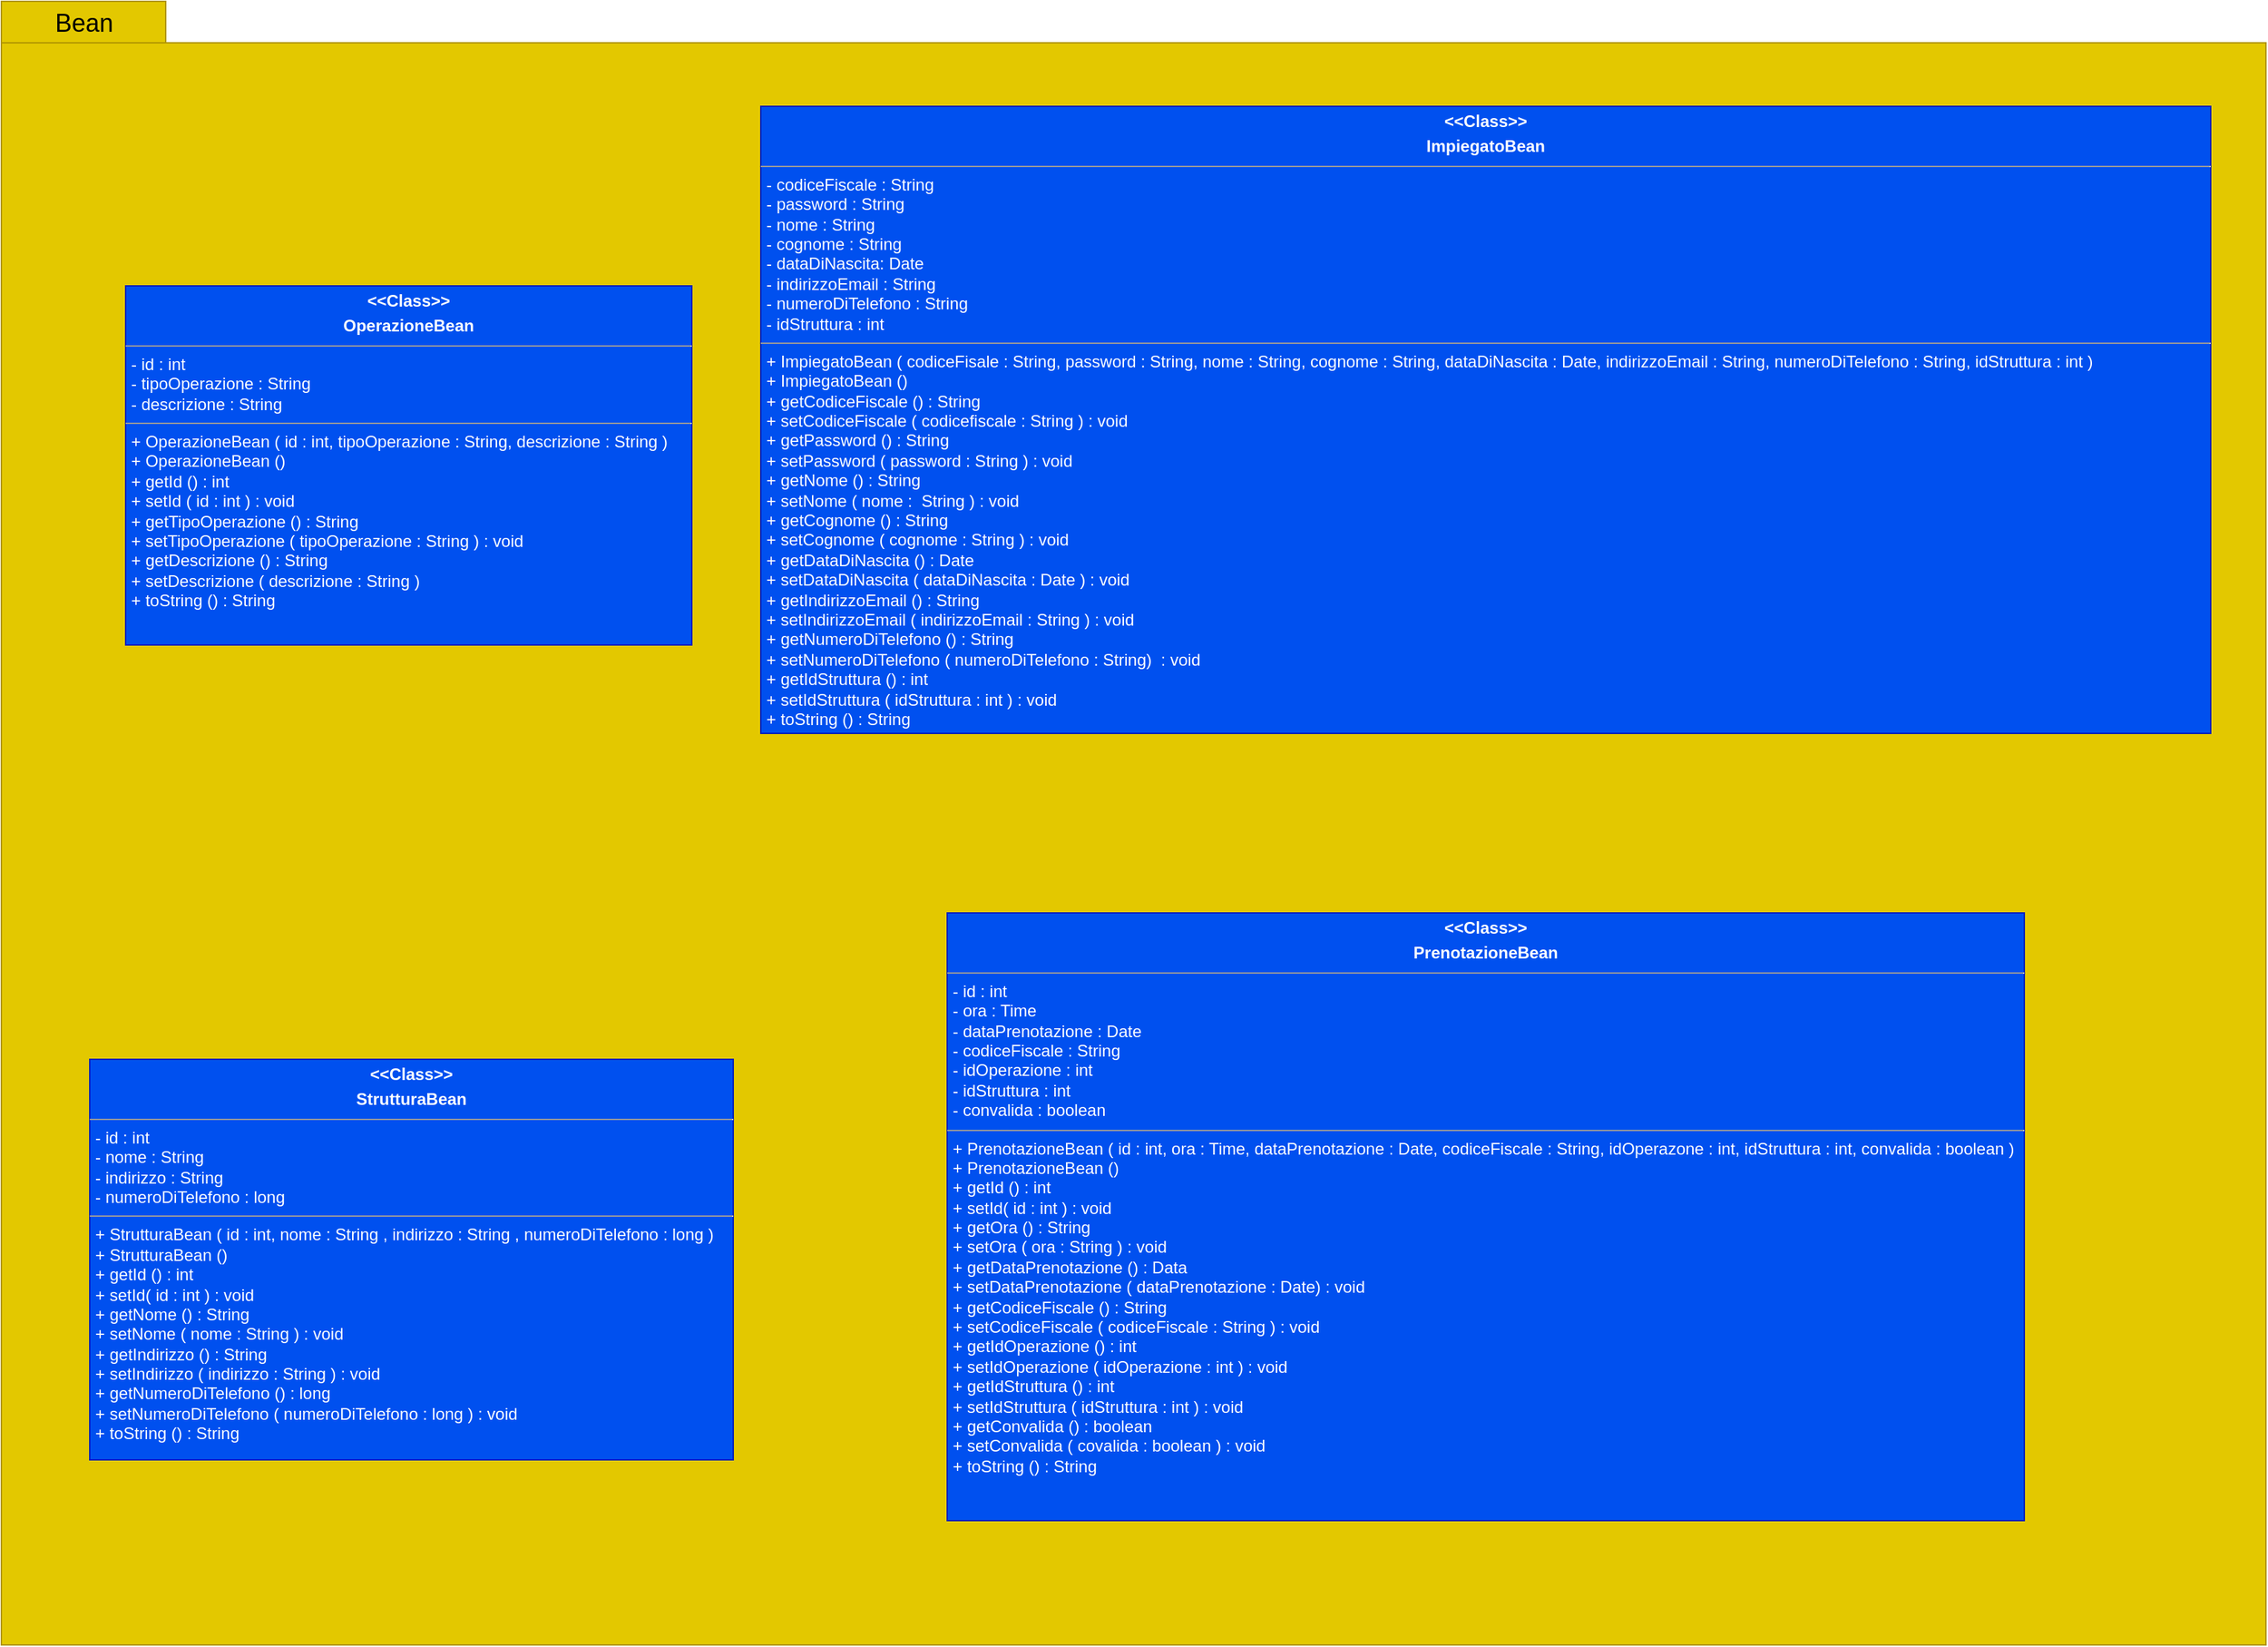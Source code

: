 <mxfile version="13.9.5" type="device"><diagram id="woXeaTdxzckYRdzxLmsY" name="Pagina-1"><mxGraphModel dx="2449" dy="1834" grid="1" gridSize="10" guides="1" tooltips="1" connect="1" arrows="1" fold="1" page="1" pageScale="1" pageWidth="827" pageHeight="1169" math="0" shadow="0"><root><mxCell id="0"/><mxCell id="1" parent="0"/><mxCell id="rhEb-gzg3I-lhxh_iY_p-1" value="" style="shape=folder;fontStyle=1;spacingTop=10;tabWidth=110;tabHeight=30;tabPosition=left;html=1;fillColor=#e3c800;strokeColor=#B09500;fontColor=#ffffff;" parent="1" vertex="1"><mxGeometry x="90" y="300" width="1640" height="1190" as="geometry"/></mxCell><mxCell id="rhEb-gzg3I-lhxh_iY_p-2" value="&lt;font style=&quot;font-size: 18px&quot;&gt;Bean&lt;/font&gt;" style="text;html=1;strokeColor=none;fillColor=none;align=center;verticalAlign=middle;whiteSpace=wrap;rounded=0;" parent="1" vertex="1"><mxGeometry x="130" y="306" width="40" height="20" as="geometry"/></mxCell><mxCell id="rhEb-gzg3I-lhxh_iY_p-8" value="&lt;p style=&quot;margin: 0px ; margin-top: 4px ; text-align: center&quot;&gt;&lt;b&gt;&amp;lt;&amp;lt;Class&amp;gt;&amp;gt;&lt;/b&gt;&lt;b&gt;&lt;br&gt;&lt;/b&gt;&lt;/p&gt;&lt;p style=&quot;margin: 0px ; margin-top: 4px ; text-align: center&quot;&gt;&lt;b&gt;ImpiegatoBean&lt;/b&gt;&lt;/p&gt;&lt;hr size=&quot;1&quot;&gt;&lt;p style=&quot;margin: 0px ; margin-left: 4px&quot;&gt;- codiceFiscale : String&lt;/p&gt;&lt;p style=&quot;margin: 0px ; margin-left: 4px&quot;&gt;- password : String&lt;/p&gt;&lt;p style=&quot;margin: 0px ; margin-left: 4px&quot;&gt;- nome : String&lt;/p&gt;&lt;p style=&quot;margin: 0px ; margin-left: 4px&quot;&gt;- cognome : String&lt;/p&gt;&lt;p style=&quot;margin: 0px ; margin-left: 4px&quot;&gt;- dataDiNascita: Date&lt;/p&gt;&lt;p style=&quot;margin: 0px ; margin-left: 4px&quot;&gt;- indirizzoEmail : String&lt;/p&gt;&lt;p style=&quot;margin: 0px ; margin-left: 4px&quot;&gt;- numeroDiTelefono : String&lt;/p&gt;&lt;p style=&quot;margin: 0px ; margin-left: 4px&quot;&gt;- idStruttura : int&lt;/p&gt;&lt;hr size=&quot;1&quot;&gt;&lt;p style=&quot;margin: 0px ; margin-left: 4px&quot;&gt;+ ImpiegatoBean ( codiceFisale : String, password : String, nome : String, cognome : String, dataDiNascita : Date, indirizzoEmail : String, numeroDiTelefono : String, idStruttura : int )&lt;/p&gt;&lt;p style=&quot;margin: 0px ; margin-left: 4px&quot;&gt;+ ImpiegatoBean ()&lt;/p&gt;&lt;p style=&quot;margin: 0px ; margin-left: 4px&quot;&gt;+ getCodiceFiscale () : String&lt;/p&gt;&lt;p style=&quot;margin: 0px ; margin-left: 4px&quot;&gt;+ setCodiceFiscale ( codicefiscale : String ) : void&lt;/p&gt;&lt;p style=&quot;margin: 0px ; margin-left: 4px&quot;&gt;+ getPassword () : String&lt;/p&gt;&lt;p style=&quot;margin: 0px ; margin-left: 4px&quot;&gt;+ setPassword ( password : String ) : void&lt;/p&gt;&lt;p style=&quot;margin: 0px ; margin-left: 4px&quot;&gt;+ getNome () : String&lt;/p&gt;&lt;p style=&quot;margin: 0px ; margin-left: 4px&quot;&gt;+ setNome ( nome :&amp;nbsp; String ) : void&lt;/p&gt;&lt;p style=&quot;margin: 0px ; margin-left: 4px&quot;&gt;+ getCognome () : String&lt;/p&gt;&lt;p style=&quot;margin: 0px ; margin-left: 4px&quot;&gt;+ setCognome ( cognome : String ) : void&lt;/p&gt;&lt;p style=&quot;margin: 0px ; margin-left: 4px&quot;&gt;+ getDataDiNascita () : Date&lt;/p&gt;&lt;p style=&quot;margin: 0px ; margin-left: 4px&quot;&gt;+ setDataDiNascita ( dataDiNascita : Date ) : void&lt;/p&gt;&lt;p style=&quot;margin: 0px ; margin-left: 4px&quot;&gt;+ getIndirizzoEmail () : String&lt;/p&gt;&lt;p style=&quot;margin: 0px ; margin-left: 4px&quot;&gt;+ setIndirizzoEmail ( indirizzoEmail : String ) : void&lt;/p&gt;&lt;p style=&quot;margin: 0px ; margin-left: 4px&quot;&gt;+ getNumeroDiTelefono () : String&lt;/p&gt;&lt;p style=&quot;margin: 0px ; margin-left: 4px&quot;&gt;+ setNumeroDiTelefono ( numeroDiTelefono : String)&amp;nbsp; : void&lt;/p&gt;&lt;p style=&quot;margin: 0px ; margin-left: 4px&quot;&gt;+ getIdStruttura () : int&lt;/p&gt;&lt;p style=&quot;margin: 0px ; margin-left: 4px&quot;&gt;+ setIdStruttura ( idStruttura : int ) : void&lt;/p&gt;&lt;p style=&quot;margin: 0px ; margin-left: 4px&quot;&gt;+ toString () : String&lt;/p&gt;&lt;p style=&quot;margin: 0px ; margin-left: 4px&quot;&gt;&lt;br&gt;&lt;/p&gt;&lt;p style=&quot;margin: 0px ; margin-left: 4px&quot;&gt;&lt;br&gt;&lt;/p&gt;" style="verticalAlign=top;align=left;overflow=fill;fontSize=12;fontFamily=Helvetica;html=1;fillColor=#0050ef;strokeColor=#001DBC;fontColor=#ffffff;" parent="1" vertex="1"><mxGeometry x="640" y="376" width="1050" height="454" as="geometry"/></mxCell><mxCell id="rhEb-gzg3I-lhxh_iY_p-10" value="&lt;p style=&quot;margin: 0px ; margin-top: 4px ; text-align: center&quot;&gt;&lt;b&gt;&amp;lt;&amp;lt;Class&amp;gt;&amp;gt;&lt;/b&gt;&lt;b&gt;&lt;br&gt;&lt;/b&gt;&lt;/p&gt;&lt;p style=&quot;margin: 0px ; margin-top: 4px ; text-align: center&quot;&gt;&lt;b&gt;StrutturaBean&lt;/b&gt;&lt;/p&gt;&lt;hr size=&quot;1&quot;&gt;&lt;p style=&quot;margin: 0px ; margin-left: 4px&quot;&gt;- id : int&lt;br&gt;&lt;/p&gt;&lt;p style=&quot;margin: 0px ; margin-left: 4px&quot;&gt;- nome : String&lt;/p&gt;&lt;p style=&quot;margin: 0px ; margin-left: 4px&quot;&gt;- indirizzo : String&lt;/p&gt;&lt;p style=&quot;margin: 0px ; margin-left: 4px&quot;&gt;- numeroDiTelefono : long&lt;/p&gt;&lt;hr size=&quot;1&quot;&gt;&lt;p style=&quot;margin: 0px ; margin-left: 4px&quot;&gt;+ StrutturaBean ( id : int, nome : String , indirizzo : String , numeroDiTelefono : long )&lt;/p&gt;&lt;p style=&quot;margin: 0px ; margin-left: 4px&quot;&gt;+ StrutturaBean ()&lt;/p&gt;&lt;p style=&quot;margin: 0px ; margin-left: 4px&quot;&gt;+ getId () : int&lt;/p&gt;&lt;p style=&quot;margin: 0px ; margin-left: 4px&quot;&gt;+ setId( id : int ) : void&lt;/p&gt;&lt;p style=&quot;margin: 0px ; margin-left: 4px&quot;&gt;+ getNome () : String&lt;/p&gt;&lt;p style=&quot;margin: 0px ; margin-left: 4px&quot;&gt;+ setNome ( nome : String ) : void&lt;/p&gt;&lt;p style=&quot;margin: 0px ; margin-left: 4px&quot;&gt;+ getIndirizzo () : String&lt;/p&gt;&lt;p style=&quot;margin: 0px ; margin-left: 4px&quot;&gt;+ setIndirizzo ( indirizzo : String ) : void&lt;/p&gt;&lt;p style=&quot;margin: 0px ; margin-left: 4px&quot;&gt;+ getNumeroDiTelefono () : long&lt;/p&gt;&lt;p style=&quot;margin: 0px ; margin-left: 4px&quot;&gt;+ setNumeroDiTelefono ( numeroDiTelefono : long ) : void&lt;/p&gt;&lt;p style=&quot;margin: 0px ; margin-left: 4px&quot;&gt;+ toString () : String&lt;/p&gt;&lt;p style=&quot;margin: 0px ; margin-left: 4px&quot;&gt;&lt;br&gt;&lt;/p&gt;" style="verticalAlign=top;align=left;overflow=fill;fontSize=12;fontFamily=Helvetica;html=1;fillColor=#0050ef;strokeColor=#001DBC;fontColor=#ffffff;" parent="1" vertex="1"><mxGeometry x="154" y="1066" width="466" height="290" as="geometry"/></mxCell><mxCell id="rhEb-gzg3I-lhxh_iY_p-11" value="&lt;p style=&quot;margin: 0px ; margin-top: 4px ; text-align: center&quot;&gt;&lt;b&gt;&amp;lt;&amp;lt;Class&amp;gt;&amp;gt;&lt;/b&gt;&lt;b&gt;&lt;br&gt;&lt;/b&gt;&lt;/p&gt;&lt;p style=&quot;margin: 0px ; margin-top: 4px ; text-align: center&quot;&gt;&lt;b&gt;OperazioneBean&lt;/b&gt;&lt;/p&gt;&lt;hr size=&quot;1&quot;&gt;&lt;p style=&quot;margin: 0px ; margin-left: 4px&quot;&gt;- id : int&lt;br&gt;&lt;/p&gt;&lt;p style=&quot;margin: 0px ; margin-left: 4px&quot;&gt;- tipoOperazione : String&lt;/p&gt;&lt;p style=&quot;margin: 0px ; margin-left: 4px&quot;&gt;- descrizione : String&lt;/p&gt;&lt;hr size=&quot;1&quot;&gt;&lt;p style=&quot;margin: 0px ; margin-left: 4px&quot;&gt;+ OperazioneBean ( id : int, tipoOperazione : String, descrizione : String )&lt;/p&gt;&lt;p style=&quot;margin: 0px ; margin-left: 4px&quot;&gt;+ OperazioneBean ()&lt;/p&gt;&lt;p style=&quot;margin: 0px ; margin-left: 4px&quot;&gt;+ getId () : int&lt;/p&gt;&lt;p style=&quot;margin: 0px ; margin-left: 4px&quot;&gt;+ setId ( id : int ) : void&lt;/p&gt;&lt;p style=&quot;margin: 0px ; margin-left: 4px&quot;&gt;+ getTipoOperazione () : String&lt;/p&gt;&lt;p style=&quot;margin: 0px ; margin-left: 4px&quot;&gt;+ setTipoOperazione ( tipoOperazione : String ) : void&lt;/p&gt;&lt;p style=&quot;margin: 0px ; margin-left: 4px&quot;&gt;+ getDescrizione () : String&lt;/p&gt;&lt;p style=&quot;margin: 0px ; margin-left: 4px&quot;&gt;+ setDescrizione ( descrizione : String )&lt;/p&gt;&lt;p style=&quot;margin: 0px ; margin-left: 4px&quot;&gt;+ toString () : String&lt;/p&gt;&lt;p style=&quot;margin: 0px ; margin-left: 4px&quot;&gt;&lt;br&gt;&lt;/p&gt;" style="verticalAlign=top;align=left;overflow=fill;fontSize=12;fontFamily=Helvetica;html=1;fillColor=#0050ef;strokeColor=#001DBC;fontColor=#ffffff;" parent="1" vertex="1"><mxGeometry x="180" y="506" width="410" height="260" as="geometry"/></mxCell><mxCell id="rhEb-gzg3I-lhxh_iY_p-12" value="&lt;p style=&quot;margin: 0px ; margin-top: 4px ; text-align: center&quot;&gt;&lt;b&gt;&amp;lt;&amp;lt;Class&amp;gt;&amp;gt;&lt;/b&gt;&lt;b&gt;&lt;br&gt;&lt;/b&gt;&lt;/p&gt;&lt;p style=&quot;margin: 0px ; margin-top: 4px ; text-align: center&quot;&gt;&lt;b&gt;PrenotazioneBean&lt;/b&gt;&lt;/p&gt;&lt;hr size=&quot;1&quot;&gt;&lt;p style=&quot;margin: 0px ; margin-left: 4px&quot;&gt;- id : int&lt;br&gt;&lt;/p&gt;&lt;p style=&quot;margin: 0px ; margin-left: 4px&quot;&gt;- ora : Time&lt;/p&gt;&lt;p style=&quot;margin: 0px ; margin-left: 4px&quot;&gt;- dataPrenotazione : Date&lt;/p&gt;&lt;p style=&quot;margin: 0px ; margin-left: 4px&quot;&gt;- codiceFiscale : String&lt;/p&gt;&lt;p style=&quot;margin: 0px ; margin-left: 4px&quot;&gt;- idOperazione : int&lt;/p&gt;&lt;p style=&quot;margin: 0px ; margin-left: 4px&quot;&gt;- idStruttura : int&lt;/p&gt;&lt;p style=&quot;margin: 0px ; margin-left: 4px&quot;&gt;- convalida : boolean&lt;/p&gt;&lt;hr size=&quot;1&quot;&gt;&lt;p style=&quot;margin: 0px ; margin-left: 4px&quot;&gt;+ PrenotazioneBean ( id : int, ora : Time, dataPrenotazione : Date, codiceFiscale : String, idOperazone : int, idStruttura : int, convalida : boolean )&lt;/p&gt;&lt;p style=&quot;margin: 0px ; margin-left: 4px&quot;&gt;+ PrenotazioneBean ()&lt;/p&gt;&lt;p style=&quot;margin: 0px ; margin-left: 4px&quot;&gt;+ getId () : int&lt;/p&gt;&lt;p style=&quot;margin: 0px ; margin-left: 4px&quot;&gt;+ setId( id : int ) : void&lt;/p&gt;&lt;p style=&quot;margin: 0px ; margin-left: 4px&quot;&gt;+ getOra () : String&lt;/p&gt;&lt;p style=&quot;margin: 0px ; margin-left: 4px&quot;&gt;+ setOra ( ora : String ) : void&lt;/p&gt;&lt;p style=&quot;margin: 0px ; margin-left: 4px&quot;&gt;+ getDataPrenotazione () : Data&lt;/p&gt;&lt;p style=&quot;margin: 0px ; margin-left: 4px&quot;&gt;+ setDataPrenotazione ( dataPrenotazione : Date) : void&lt;/p&gt;&lt;p style=&quot;margin: 0px ; margin-left: 4px&quot;&gt;+ getCodiceFiscale () : String&lt;/p&gt;&lt;p style=&quot;margin: 0px ; margin-left: 4px&quot;&gt;+ setCodiceFiscale ( codiceFiscale : String ) : void&lt;/p&gt;&lt;p style=&quot;margin: 0px ; margin-left: 4px&quot;&gt;+ getIdOperazione () : int&lt;/p&gt;&lt;p style=&quot;margin: 0px ; margin-left: 4px&quot;&gt;+ setIdOperazione ( idOperazione : int ) : void&lt;/p&gt;&lt;p style=&quot;margin: 0px ; margin-left: 4px&quot;&gt;+ getIdStruttura () : int&lt;/p&gt;&lt;p style=&quot;margin: 0px ; margin-left: 4px&quot;&gt;+ setIdStruttura ( idStruttura : int ) : void&lt;/p&gt;&lt;p style=&quot;margin: 0px ; margin-left: 4px&quot;&gt;+ getConvalida () : boolean&lt;/p&gt;&lt;p style=&quot;margin: 0px ; margin-left: 4px&quot;&gt;+ setConvalida ( covalida : boolean ) : void&lt;/p&gt;&lt;p style=&quot;margin: 0px ; margin-left: 4px&quot;&gt;+ toString () : String&lt;/p&gt;&lt;p style=&quot;margin: 0px ; margin-left: 4px&quot;&gt;&lt;br&gt;&lt;/p&gt;&lt;p style=&quot;margin: 0px ; margin-left: 4px&quot;&gt;&lt;br&gt;&lt;/p&gt;" style="verticalAlign=top;align=left;overflow=fill;fontSize=12;fontFamily=Helvetica;html=1;fillColor=#0050ef;strokeColor=#001DBC;fontColor=#ffffff;" parent="1" vertex="1"><mxGeometry x="775" y="960" width="780" height="440" as="geometry"/></mxCell></root></mxGraphModel></diagram></mxfile>